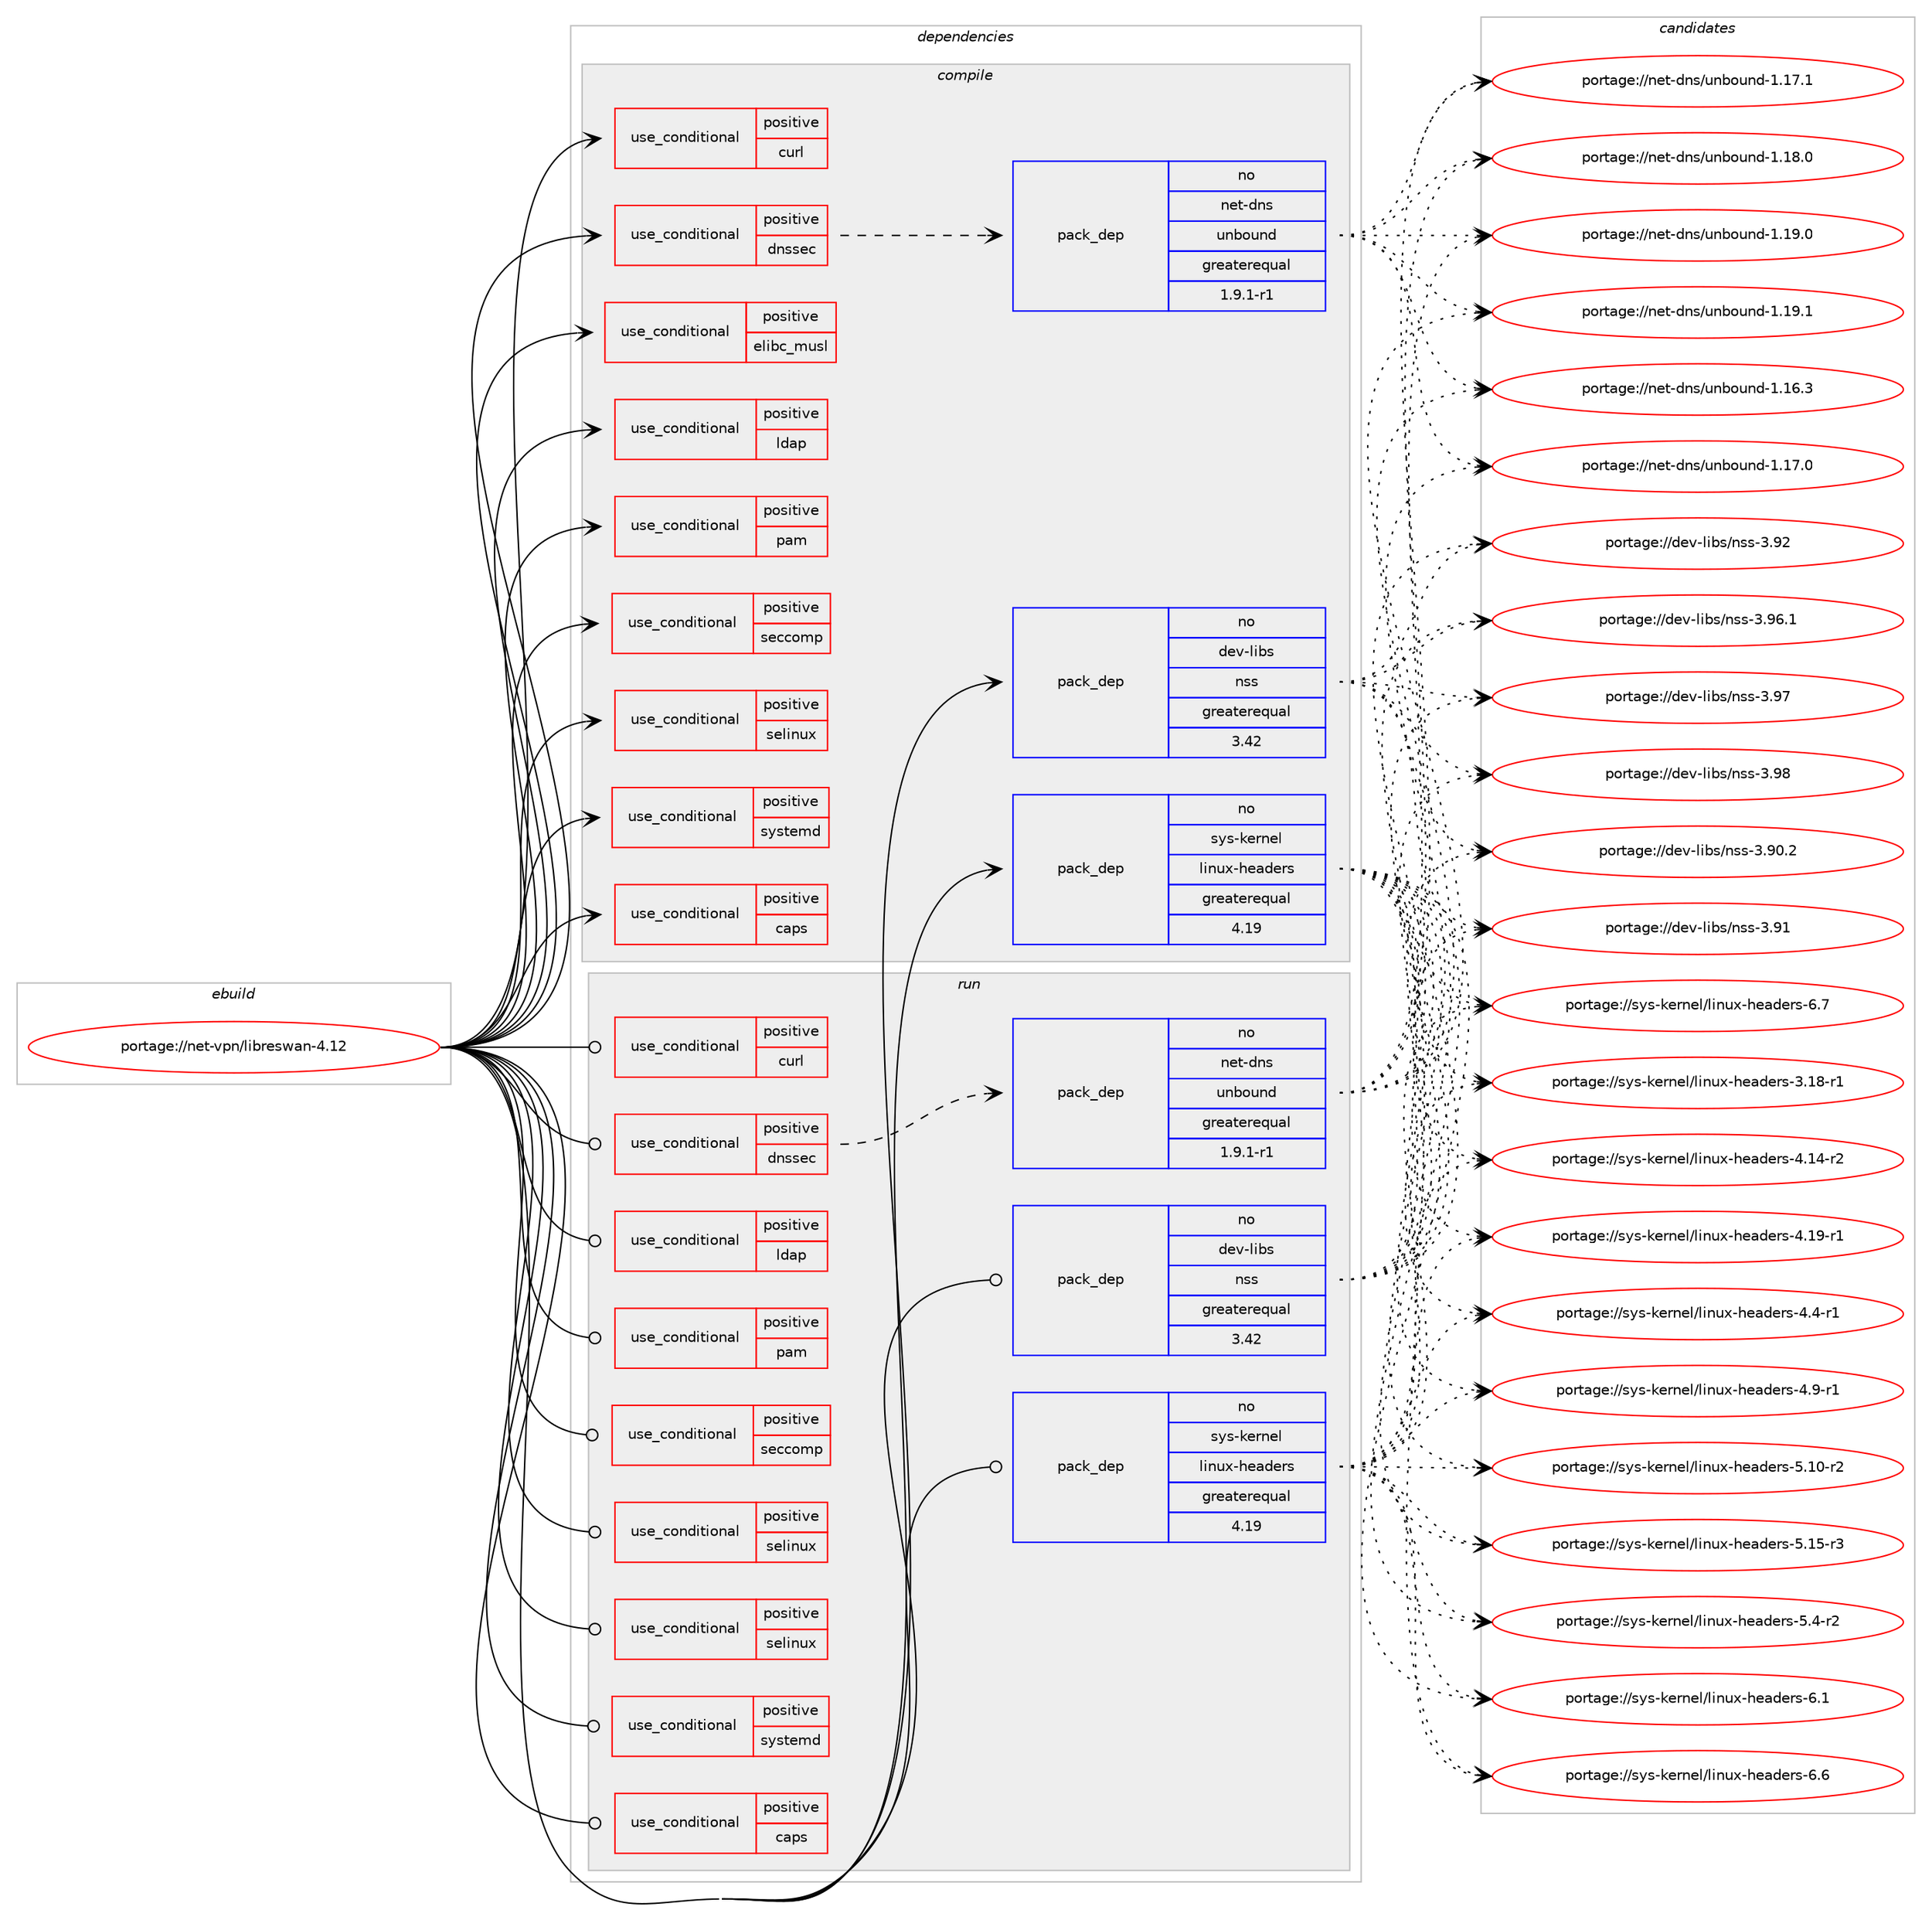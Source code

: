 digraph prolog {

# *************
# Graph options
# *************

newrank=true;
concentrate=true;
compound=true;
graph [rankdir=LR,fontname=Helvetica,fontsize=10,ranksep=1.5];#, ranksep=2.5, nodesep=0.2];
edge  [arrowhead=vee];
node  [fontname=Helvetica,fontsize=10];

# **********
# The ebuild
# **********

subgraph cluster_leftcol {
color=gray;
rank=same;
label=<<i>ebuild</i>>;
id [label="portage://net-vpn/libreswan-4.12", color=red, width=4, href="../net-vpn/libreswan-4.12.svg"];
}

# ****************
# The dependencies
# ****************

subgraph cluster_midcol {
color=gray;
label=<<i>dependencies</i>>;
subgraph cluster_compile {
fillcolor="#eeeeee";
style=filled;
label=<<i>compile</i>>;
subgraph cond7761 {
dependency11489 [label=<<TABLE BORDER="0" CELLBORDER="1" CELLSPACING="0" CELLPADDING="4"><TR><TD ROWSPAN="3" CELLPADDING="10">use_conditional</TD></TR><TR><TD>positive</TD></TR><TR><TD>caps</TD></TR></TABLE>>, shape=none, color=red];
# *** BEGIN UNKNOWN DEPENDENCY TYPE (TODO) ***
# dependency11489 -> package_dependency(portage://net-vpn/libreswan-4.12,install,no,sys-libs,libcap-ng,none,[,,],[],[])
# *** END UNKNOWN DEPENDENCY TYPE (TODO) ***

}
id:e -> dependency11489:w [weight=20,style="solid",arrowhead="vee"];
subgraph cond7762 {
dependency11490 [label=<<TABLE BORDER="0" CELLBORDER="1" CELLSPACING="0" CELLPADDING="4"><TR><TD ROWSPAN="3" CELLPADDING="10">use_conditional</TD></TR><TR><TD>positive</TD></TR><TR><TD>curl</TD></TR></TABLE>>, shape=none, color=red];
# *** BEGIN UNKNOWN DEPENDENCY TYPE (TODO) ***
# dependency11490 -> package_dependency(portage://net-vpn/libreswan-4.12,install,no,net-misc,curl,none,[,,],[],[])
# *** END UNKNOWN DEPENDENCY TYPE (TODO) ***

}
id:e -> dependency11490:w [weight=20,style="solid",arrowhead="vee"];
subgraph cond7763 {
dependency11491 [label=<<TABLE BORDER="0" CELLBORDER="1" CELLSPACING="0" CELLPADDING="4"><TR><TD ROWSPAN="3" CELLPADDING="10">use_conditional</TD></TR><TR><TD>positive</TD></TR><TR><TD>dnssec</TD></TR></TABLE>>, shape=none, color=red];
subgraph pack3611 {
dependency11492 [label=<<TABLE BORDER="0" CELLBORDER="1" CELLSPACING="0" CELLPADDING="4" WIDTH="220"><TR><TD ROWSPAN="6" CELLPADDING="30">pack_dep</TD></TR><TR><TD WIDTH="110">no</TD></TR><TR><TD>net-dns</TD></TR><TR><TD>unbound</TD></TR><TR><TD>greaterequal</TD></TR><TR><TD>1.9.1-r1</TD></TR></TABLE>>, shape=none, color=blue];
}
dependency11491:e -> dependency11492:w [weight=20,style="dashed",arrowhead="vee"];
# *** BEGIN UNKNOWN DEPENDENCY TYPE (TODO) ***
# dependency11491 -> package_dependency(portage://net-vpn/libreswan-4.12,install,no,net-libs,ldns,none,[,,],any_same_slot,[])
# *** END UNKNOWN DEPENDENCY TYPE (TODO) ***

# *** BEGIN UNKNOWN DEPENDENCY TYPE (TODO) ***
# dependency11491 -> package_dependency(portage://net-vpn/libreswan-4.12,install,no,net-dns,dnssec-root,none,[,,],[],[])
# *** END UNKNOWN DEPENDENCY TYPE (TODO) ***

}
id:e -> dependency11491:w [weight=20,style="solid",arrowhead="vee"];
subgraph cond7764 {
dependency11493 [label=<<TABLE BORDER="0" CELLBORDER="1" CELLSPACING="0" CELLPADDING="4"><TR><TD ROWSPAN="3" CELLPADDING="10">use_conditional</TD></TR><TR><TD>positive</TD></TR><TR><TD>elibc_musl</TD></TR></TABLE>>, shape=none, color=red];
# *** BEGIN UNKNOWN DEPENDENCY TYPE (TODO) ***
# dependency11493 -> package_dependency(portage://net-vpn/libreswan-4.12,install,no,sys-libs,queue-standalone,none,[,,],[],[])
# *** END UNKNOWN DEPENDENCY TYPE (TODO) ***

}
id:e -> dependency11493:w [weight=20,style="solid",arrowhead="vee"];
subgraph cond7765 {
dependency11494 [label=<<TABLE BORDER="0" CELLBORDER="1" CELLSPACING="0" CELLPADDING="4"><TR><TD ROWSPAN="3" CELLPADDING="10">use_conditional</TD></TR><TR><TD>positive</TD></TR><TR><TD>ldap</TD></TR></TABLE>>, shape=none, color=red];
# *** BEGIN UNKNOWN DEPENDENCY TYPE (TODO) ***
# dependency11494 -> package_dependency(portage://net-vpn/libreswan-4.12,install,no,net-nds,openldap,none,[,,],any_same_slot,[])
# *** END UNKNOWN DEPENDENCY TYPE (TODO) ***

}
id:e -> dependency11494:w [weight=20,style="solid",arrowhead="vee"];
subgraph cond7766 {
dependency11495 [label=<<TABLE BORDER="0" CELLBORDER="1" CELLSPACING="0" CELLPADDING="4"><TR><TD ROWSPAN="3" CELLPADDING="10">use_conditional</TD></TR><TR><TD>positive</TD></TR><TR><TD>pam</TD></TR></TABLE>>, shape=none, color=red];
# *** BEGIN UNKNOWN DEPENDENCY TYPE (TODO) ***
# dependency11495 -> package_dependency(portage://net-vpn/libreswan-4.12,install,no,sys-libs,pam,none,[,,],[],[])
# *** END UNKNOWN DEPENDENCY TYPE (TODO) ***

}
id:e -> dependency11495:w [weight=20,style="solid",arrowhead="vee"];
subgraph cond7767 {
dependency11496 [label=<<TABLE BORDER="0" CELLBORDER="1" CELLSPACING="0" CELLPADDING="4"><TR><TD ROWSPAN="3" CELLPADDING="10">use_conditional</TD></TR><TR><TD>positive</TD></TR><TR><TD>seccomp</TD></TR></TABLE>>, shape=none, color=red];
# *** BEGIN UNKNOWN DEPENDENCY TYPE (TODO) ***
# dependency11496 -> package_dependency(portage://net-vpn/libreswan-4.12,install,no,sys-libs,libseccomp,none,[,,],[],[])
# *** END UNKNOWN DEPENDENCY TYPE (TODO) ***

}
id:e -> dependency11496:w [weight=20,style="solid",arrowhead="vee"];
subgraph cond7768 {
dependency11497 [label=<<TABLE BORDER="0" CELLBORDER="1" CELLSPACING="0" CELLPADDING="4"><TR><TD ROWSPAN="3" CELLPADDING="10">use_conditional</TD></TR><TR><TD>positive</TD></TR><TR><TD>selinux</TD></TR></TABLE>>, shape=none, color=red];
# *** BEGIN UNKNOWN DEPENDENCY TYPE (TODO) ***
# dependency11497 -> package_dependency(portage://net-vpn/libreswan-4.12,install,no,sys-libs,libselinux,none,[,,],[],[])
# *** END UNKNOWN DEPENDENCY TYPE (TODO) ***

}
id:e -> dependency11497:w [weight=20,style="solid",arrowhead="vee"];
subgraph cond7769 {
dependency11498 [label=<<TABLE BORDER="0" CELLBORDER="1" CELLSPACING="0" CELLPADDING="4"><TR><TD ROWSPAN="3" CELLPADDING="10">use_conditional</TD></TR><TR><TD>positive</TD></TR><TR><TD>systemd</TD></TR></TABLE>>, shape=none, color=red];
# *** BEGIN UNKNOWN DEPENDENCY TYPE (TODO) ***
# dependency11498 -> package_dependency(portage://net-vpn/libreswan-4.12,install,no,sys-apps,systemd,none,[,,],[slot(0),equal],[])
# *** END UNKNOWN DEPENDENCY TYPE (TODO) ***

}
id:e -> dependency11498:w [weight=20,style="solid",arrowhead="vee"];
# *** BEGIN UNKNOWN DEPENDENCY TYPE (TODO) ***
# id -> package_dependency(portage://net-vpn/libreswan-4.12,install,no,dev-libs,gmp,none,[,,],[slot(0),equal],[])
# *** END UNKNOWN DEPENDENCY TYPE (TODO) ***

# *** BEGIN UNKNOWN DEPENDENCY TYPE (TODO) ***
# id -> package_dependency(portage://net-vpn/libreswan-4.12,install,no,dev-libs,libevent,none,[,,],[slot(0),equal],[])
# *** END UNKNOWN DEPENDENCY TYPE (TODO) ***

# *** BEGIN UNKNOWN DEPENDENCY TYPE (TODO) ***
# id -> package_dependency(portage://net-vpn/libreswan-4.12,install,no,dev-libs,nspr,none,[,,],[],[])
# *** END UNKNOWN DEPENDENCY TYPE (TODO) ***

subgraph pack3612 {
dependency11499 [label=<<TABLE BORDER="0" CELLBORDER="1" CELLSPACING="0" CELLPADDING="4" WIDTH="220"><TR><TD ROWSPAN="6" CELLPADDING="30">pack_dep</TD></TR><TR><TD WIDTH="110">no</TD></TR><TR><TD>dev-libs</TD></TR><TR><TD>nss</TD></TR><TR><TD>greaterequal</TD></TR><TR><TD>3.42</TD></TR></TABLE>>, shape=none, color=blue];
}
id:e -> dependency11499:w [weight=20,style="solid",arrowhead="vee"];
subgraph pack3613 {
dependency11500 [label=<<TABLE BORDER="0" CELLBORDER="1" CELLSPACING="0" CELLPADDING="4" WIDTH="220"><TR><TD ROWSPAN="6" CELLPADDING="30">pack_dep</TD></TR><TR><TD WIDTH="110">no</TD></TR><TR><TD>sys-kernel</TD></TR><TR><TD>linux-headers</TD></TR><TR><TD>greaterequal</TD></TR><TR><TD>4.19</TD></TR></TABLE>>, shape=none, color=blue];
}
id:e -> dependency11500:w [weight=20,style="solid",arrowhead="vee"];
# *** BEGIN UNKNOWN DEPENDENCY TYPE (TODO) ***
# id -> package_dependency(portage://net-vpn/libreswan-4.12,install,no,virtual,libcrypt,none,[,,],any_same_slot,[])
# *** END UNKNOWN DEPENDENCY TYPE (TODO) ***

}
subgraph cluster_compileandrun {
fillcolor="#eeeeee";
style=filled;
label=<<i>compile and run</i>>;
}
subgraph cluster_run {
fillcolor="#eeeeee";
style=filled;
label=<<i>run</i>>;
subgraph cond7770 {
dependency11501 [label=<<TABLE BORDER="0" CELLBORDER="1" CELLSPACING="0" CELLPADDING="4"><TR><TD ROWSPAN="3" CELLPADDING="10">use_conditional</TD></TR><TR><TD>positive</TD></TR><TR><TD>caps</TD></TR></TABLE>>, shape=none, color=red];
# *** BEGIN UNKNOWN DEPENDENCY TYPE (TODO) ***
# dependency11501 -> package_dependency(portage://net-vpn/libreswan-4.12,run,no,sys-libs,libcap-ng,none,[,,],[],[])
# *** END UNKNOWN DEPENDENCY TYPE (TODO) ***

}
id:e -> dependency11501:w [weight=20,style="solid",arrowhead="odot"];
subgraph cond7771 {
dependency11502 [label=<<TABLE BORDER="0" CELLBORDER="1" CELLSPACING="0" CELLPADDING="4"><TR><TD ROWSPAN="3" CELLPADDING="10">use_conditional</TD></TR><TR><TD>positive</TD></TR><TR><TD>curl</TD></TR></TABLE>>, shape=none, color=red];
# *** BEGIN UNKNOWN DEPENDENCY TYPE (TODO) ***
# dependency11502 -> package_dependency(portage://net-vpn/libreswan-4.12,run,no,net-misc,curl,none,[,,],[],[])
# *** END UNKNOWN DEPENDENCY TYPE (TODO) ***

}
id:e -> dependency11502:w [weight=20,style="solid",arrowhead="odot"];
subgraph cond7772 {
dependency11503 [label=<<TABLE BORDER="0" CELLBORDER="1" CELLSPACING="0" CELLPADDING="4"><TR><TD ROWSPAN="3" CELLPADDING="10">use_conditional</TD></TR><TR><TD>positive</TD></TR><TR><TD>dnssec</TD></TR></TABLE>>, shape=none, color=red];
subgraph pack3614 {
dependency11504 [label=<<TABLE BORDER="0" CELLBORDER="1" CELLSPACING="0" CELLPADDING="4" WIDTH="220"><TR><TD ROWSPAN="6" CELLPADDING="30">pack_dep</TD></TR><TR><TD WIDTH="110">no</TD></TR><TR><TD>net-dns</TD></TR><TR><TD>unbound</TD></TR><TR><TD>greaterequal</TD></TR><TR><TD>1.9.1-r1</TD></TR></TABLE>>, shape=none, color=blue];
}
dependency11503:e -> dependency11504:w [weight=20,style="dashed",arrowhead="vee"];
# *** BEGIN UNKNOWN DEPENDENCY TYPE (TODO) ***
# dependency11503 -> package_dependency(portage://net-vpn/libreswan-4.12,run,no,net-libs,ldns,none,[,,],any_same_slot,[])
# *** END UNKNOWN DEPENDENCY TYPE (TODO) ***

# *** BEGIN UNKNOWN DEPENDENCY TYPE (TODO) ***
# dependency11503 -> package_dependency(portage://net-vpn/libreswan-4.12,run,no,net-dns,dnssec-root,none,[,,],[],[])
# *** END UNKNOWN DEPENDENCY TYPE (TODO) ***

}
id:e -> dependency11503:w [weight=20,style="solid",arrowhead="odot"];
subgraph cond7773 {
dependency11505 [label=<<TABLE BORDER="0" CELLBORDER="1" CELLSPACING="0" CELLPADDING="4"><TR><TD ROWSPAN="3" CELLPADDING="10">use_conditional</TD></TR><TR><TD>positive</TD></TR><TR><TD>ldap</TD></TR></TABLE>>, shape=none, color=red];
# *** BEGIN UNKNOWN DEPENDENCY TYPE (TODO) ***
# dependency11505 -> package_dependency(portage://net-vpn/libreswan-4.12,run,no,net-nds,openldap,none,[,,],any_same_slot,[])
# *** END UNKNOWN DEPENDENCY TYPE (TODO) ***

}
id:e -> dependency11505:w [weight=20,style="solid",arrowhead="odot"];
subgraph cond7774 {
dependency11506 [label=<<TABLE BORDER="0" CELLBORDER="1" CELLSPACING="0" CELLPADDING="4"><TR><TD ROWSPAN="3" CELLPADDING="10">use_conditional</TD></TR><TR><TD>positive</TD></TR><TR><TD>pam</TD></TR></TABLE>>, shape=none, color=red];
# *** BEGIN UNKNOWN DEPENDENCY TYPE (TODO) ***
# dependency11506 -> package_dependency(portage://net-vpn/libreswan-4.12,run,no,sys-libs,pam,none,[,,],[],[])
# *** END UNKNOWN DEPENDENCY TYPE (TODO) ***

}
id:e -> dependency11506:w [weight=20,style="solid",arrowhead="odot"];
subgraph cond7775 {
dependency11507 [label=<<TABLE BORDER="0" CELLBORDER="1" CELLSPACING="0" CELLPADDING="4"><TR><TD ROWSPAN="3" CELLPADDING="10">use_conditional</TD></TR><TR><TD>positive</TD></TR><TR><TD>seccomp</TD></TR></TABLE>>, shape=none, color=red];
# *** BEGIN UNKNOWN DEPENDENCY TYPE (TODO) ***
# dependency11507 -> package_dependency(portage://net-vpn/libreswan-4.12,run,no,sys-libs,libseccomp,none,[,,],[],[])
# *** END UNKNOWN DEPENDENCY TYPE (TODO) ***

}
id:e -> dependency11507:w [weight=20,style="solid",arrowhead="odot"];
subgraph cond7776 {
dependency11508 [label=<<TABLE BORDER="0" CELLBORDER="1" CELLSPACING="0" CELLPADDING="4"><TR><TD ROWSPAN="3" CELLPADDING="10">use_conditional</TD></TR><TR><TD>positive</TD></TR><TR><TD>selinux</TD></TR></TABLE>>, shape=none, color=red];
# *** BEGIN UNKNOWN DEPENDENCY TYPE (TODO) ***
# dependency11508 -> package_dependency(portage://net-vpn/libreswan-4.12,run,no,sec-policy,selinux-ipsec,none,[,,],[],[])
# *** END UNKNOWN DEPENDENCY TYPE (TODO) ***

}
id:e -> dependency11508:w [weight=20,style="solid",arrowhead="odot"];
subgraph cond7777 {
dependency11509 [label=<<TABLE BORDER="0" CELLBORDER="1" CELLSPACING="0" CELLPADDING="4"><TR><TD ROWSPAN="3" CELLPADDING="10">use_conditional</TD></TR><TR><TD>positive</TD></TR><TR><TD>selinux</TD></TR></TABLE>>, shape=none, color=red];
# *** BEGIN UNKNOWN DEPENDENCY TYPE (TODO) ***
# dependency11509 -> package_dependency(portage://net-vpn/libreswan-4.12,run,no,sys-libs,libselinux,none,[,,],[],[])
# *** END UNKNOWN DEPENDENCY TYPE (TODO) ***

}
id:e -> dependency11509:w [weight=20,style="solid",arrowhead="odot"];
subgraph cond7778 {
dependency11510 [label=<<TABLE BORDER="0" CELLBORDER="1" CELLSPACING="0" CELLPADDING="4"><TR><TD ROWSPAN="3" CELLPADDING="10">use_conditional</TD></TR><TR><TD>positive</TD></TR><TR><TD>systemd</TD></TR></TABLE>>, shape=none, color=red];
# *** BEGIN UNKNOWN DEPENDENCY TYPE (TODO) ***
# dependency11510 -> package_dependency(portage://net-vpn/libreswan-4.12,run,no,sys-apps,systemd,none,[,,],[slot(0),equal],[])
# *** END UNKNOWN DEPENDENCY TYPE (TODO) ***

}
id:e -> dependency11510:w [weight=20,style="solid",arrowhead="odot"];
# *** BEGIN UNKNOWN DEPENDENCY TYPE (TODO) ***
# id -> package_dependency(portage://net-vpn/libreswan-4.12,run,no,dev-libs,gmp,none,[,,],[slot(0),equal],[])
# *** END UNKNOWN DEPENDENCY TYPE (TODO) ***

# *** BEGIN UNKNOWN DEPENDENCY TYPE (TODO) ***
# id -> package_dependency(portage://net-vpn/libreswan-4.12,run,no,dev-libs,libevent,none,[,,],[slot(0),equal],[])
# *** END UNKNOWN DEPENDENCY TYPE (TODO) ***

# *** BEGIN UNKNOWN DEPENDENCY TYPE (TODO) ***
# id -> package_dependency(portage://net-vpn/libreswan-4.12,run,no,dev-libs,nspr,none,[,,],[],[])
# *** END UNKNOWN DEPENDENCY TYPE (TODO) ***

subgraph pack3615 {
dependency11511 [label=<<TABLE BORDER="0" CELLBORDER="1" CELLSPACING="0" CELLPADDING="4" WIDTH="220"><TR><TD ROWSPAN="6" CELLPADDING="30">pack_dep</TD></TR><TR><TD WIDTH="110">no</TD></TR><TR><TD>dev-libs</TD></TR><TR><TD>nss</TD></TR><TR><TD>greaterequal</TD></TR><TR><TD>3.42</TD></TR></TABLE>>, shape=none, color=blue];
}
id:e -> dependency11511:w [weight=20,style="solid",arrowhead="odot"];
# *** BEGIN UNKNOWN DEPENDENCY TYPE (TODO) ***
# id -> package_dependency(portage://net-vpn/libreswan-4.12,run,no,dev-libs,nss,none,[,,],[],[use(enable(utils),positive)])
# *** END UNKNOWN DEPENDENCY TYPE (TODO) ***

# *** BEGIN UNKNOWN DEPENDENCY TYPE (TODO) ***
# id -> package_dependency(portage://net-vpn/libreswan-4.12,run,no,sys-apps,iproute2,none,[,,],[],[])
# *** END UNKNOWN DEPENDENCY TYPE (TODO) ***

subgraph pack3616 {
dependency11512 [label=<<TABLE BORDER="0" CELLBORDER="1" CELLSPACING="0" CELLPADDING="4" WIDTH="220"><TR><TD ROWSPAN="6" CELLPADDING="30">pack_dep</TD></TR><TR><TD WIDTH="110">no</TD></TR><TR><TD>sys-kernel</TD></TR><TR><TD>linux-headers</TD></TR><TR><TD>greaterequal</TD></TR><TR><TD>4.19</TD></TR></TABLE>>, shape=none, color=blue];
}
id:e -> dependency11512:w [weight=20,style="solid",arrowhead="odot"];
# *** BEGIN UNKNOWN DEPENDENCY TYPE (TODO) ***
# id -> package_dependency(portage://net-vpn/libreswan-4.12,run,no,virtual,libcrypt,none,[,,],any_same_slot,[])
# *** END UNKNOWN DEPENDENCY TYPE (TODO) ***

# *** BEGIN UNKNOWN DEPENDENCY TYPE (TODO) ***
# id -> package_dependency(portage://net-vpn/libreswan-4.12,run,no,virtual,tmpfiles,none,[,,],[],[])
# *** END UNKNOWN DEPENDENCY TYPE (TODO) ***

# *** BEGIN UNKNOWN DEPENDENCY TYPE (TODO) ***
# id -> package_dependency(portage://net-vpn/libreswan-4.12,run,weak,net-vpn,strongswan,none,[,,],[],[])
# *** END UNKNOWN DEPENDENCY TYPE (TODO) ***

}
}

# **************
# The candidates
# **************

subgraph cluster_choices {
rank=same;
color=gray;
label=<<i>candidates</i>>;

subgraph choice3611 {
color=black;
nodesep=1;
choice11010111645100110115471171109811111711010045494649544651 [label="portage://net-dns/unbound-1.16.3", color=red, width=4,href="../net-dns/unbound-1.16.3.svg"];
choice11010111645100110115471171109811111711010045494649554648 [label="portage://net-dns/unbound-1.17.0", color=red, width=4,href="../net-dns/unbound-1.17.0.svg"];
choice11010111645100110115471171109811111711010045494649554649 [label="portage://net-dns/unbound-1.17.1", color=red, width=4,href="../net-dns/unbound-1.17.1.svg"];
choice11010111645100110115471171109811111711010045494649564648 [label="portage://net-dns/unbound-1.18.0", color=red, width=4,href="../net-dns/unbound-1.18.0.svg"];
choice11010111645100110115471171109811111711010045494649574648 [label="portage://net-dns/unbound-1.19.0", color=red, width=4,href="../net-dns/unbound-1.19.0.svg"];
choice11010111645100110115471171109811111711010045494649574649 [label="portage://net-dns/unbound-1.19.1", color=red, width=4,href="../net-dns/unbound-1.19.1.svg"];
dependency11492:e -> choice11010111645100110115471171109811111711010045494649544651:w [style=dotted,weight="100"];
dependency11492:e -> choice11010111645100110115471171109811111711010045494649554648:w [style=dotted,weight="100"];
dependency11492:e -> choice11010111645100110115471171109811111711010045494649554649:w [style=dotted,weight="100"];
dependency11492:e -> choice11010111645100110115471171109811111711010045494649564648:w [style=dotted,weight="100"];
dependency11492:e -> choice11010111645100110115471171109811111711010045494649574648:w [style=dotted,weight="100"];
dependency11492:e -> choice11010111645100110115471171109811111711010045494649574649:w [style=dotted,weight="100"];
}
subgraph choice3612 {
color=black;
nodesep=1;
choice10010111845108105981154711011511545514657484650 [label="portage://dev-libs/nss-3.90.2", color=red, width=4,href="../dev-libs/nss-3.90.2.svg"];
choice1001011184510810598115471101151154551465749 [label="portage://dev-libs/nss-3.91", color=red, width=4,href="../dev-libs/nss-3.91.svg"];
choice1001011184510810598115471101151154551465750 [label="portage://dev-libs/nss-3.92", color=red, width=4,href="../dev-libs/nss-3.92.svg"];
choice10010111845108105981154711011511545514657544649 [label="portage://dev-libs/nss-3.96.1", color=red, width=4,href="../dev-libs/nss-3.96.1.svg"];
choice1001011184510810598115471101151154551465755 [label="portage://dev-libs/nss-3.97", color=red, width=4,href="../dev-libs/nss-3.97.svg"];
choice1001011184510810598115471101151154551465756 [label="portage://dev-libs/nss-3.98", color=red, width=4,href="../dev-libs/nss-3.98.svg"];
dependency11499:e -> choice10010111845108105981154711011511545514657484650:w [style=dotted,weight="100"];
dependency11499:e -> choice1001011184510810598115471101151154551465749:w [style=dotted,weight="100"];
dependency11499:e -> choice1001011184510810598115471101151154551465750:w [style=dotted,weight="100"];
dependency11499:e -> choice10010111845108105981154711011511545514657544649:w [style=dotted,weight="100"];
dependency11499:e -> choice1001011184510810598115471101151154551465755:w [style=dotted,weight="100"];
dependency11499:e -> choice1001011184510810598115471101151154551465756:w [style=dotted,weight="100"];
}
subgraph choice3613 {
color=black;
nodesep=1;
choice1151211154510710111411010110847108105110117120451041019710010111411545514649564511449 [label="portage://sys-kernel/linux-headers-3.18-r1", color=red, width=4,href="../sys-kernel/linux-headers-3.18-r1.svg"];
choice1151211154510710111411010110847108105110117120451041019710010111411545524649524511450 [label="portage://sys-kernel/linux-headers-4.14-r2", color=red, width=4,href="../sys-kernel/linux-headers-4.14-r2.svg"];
choice1151211154510710111411010110847108105110117120451041019710010111411545524649574511449 [label="portage://sys-kernel/linux-headers-4.19-r1", color=red, width=4,href="../sys-kernel/linux-headers-4.19-r1.svg"];
choice11512111545107101114110101108471081051101171204510410197100101114115455246524511449 [label="portage://sys-kernel/linux-headers-4.4-r1", color=red, width=4,href="../sys-kernel/linux-headers-4.4-r1.svg"];
choice11512111545107101114110101108471081051101171204510410197100101114115455246574511449 [label="portage://sys-kernel/linux-headers-4.9-r1", color=red, width=4,href="../sys-kernel/linux-headers-4.9-r1.svg"];
choice1151211154510710111411010110847108105110117120451041019710010111411545534649484511450 [label="portage://sys-kernel/linux-headers-5.10-r2", color=red, width=4,href="../sys-kernel/linux-headers-5.10-r2.svg"];
choice1151211154510710111411010110847108105110117120451041019710010111411545534649534511451 [label="portage://sys-kernel/linux-headers-5.15-r3", color=red, width=4,href="../sys-kernel/linux-headers-5.15-r3.svg"];
choice11512111545107101114110101108471081051101171204510410197100101114115455346524511450 [label="portage://sys-kernel/linux-headers-5.4-r2", color=red, width=4,href="../sys-kernel/linux-headers-5.4-r2.svg"];
choice1151211154510710111411010110847108105110117120451041019710010111411545544649 [label="portage://sys-kernel/linux-headers-6.1", color=red, width=4,href="../sys-kernel/linux-headers-6.1.svg"];
choice1151211154510710111411010110847108105110117120451041019710010111411545544654 [label="portage://sys-kernel/linux-headers-6.6", color=red, width=4,href="../sys-kernel/linux-headers-6.6.svg"];
choice1151211154510710111411010110847108105110117120451041019710010111411545544655 [label="portage://sys-kernel/linux-headers-6.7", color=red, width=4,href="../sys-kernel/linux-headers-6.7.svg"];
dependency11500:e -> choice1151211154510710111411010110847108105110117120451041019710010111411545514649564511449:w [style=dotted,weight="100"];
dependency11500:e -> choice1151211154510710111411010110847108105110117120451041019710010111411545524649524511450:w [style=dotted,weight="100"];
dependency11500:e -> choice1151211154510710111411010110847108105110117120451041019710010111411545524649574511449:w [style=dotted,weight="100"];
dependency11500:e -> choice11512111545107101114110101108471081051101171204510410197100101114115455246524511449:w [style=dotted,weight="100"];
dependency11500:e -> choice11512111545107101114110101108471081051101171204510410197100101114115455246574511449:w [style=dotted,weight="100"];
dependency11500:e -> choice1151211154510710111411010110847108105110117120451041019710010111411545534649484511450:w [style=dotted,weight="100"];
dependency11500:e -> choice1151211154510710111411010110847108105110117120451041019710010111411545534649534511451:w [style=dotted,weight="100"];
dependency11500:e -> choice11512111545107101114110101108471081051101171204510410197100101114115455346524511450:w [style=dotted,weight="100"];
dependency11500:e -> choice1151211154510710111411010110847108105110117120451041019710010111411545544649:w [style=dotted,weight="100"];
dependency11500:e -> choice1151211154510710111411010110847108105110117120451041019710010111411545544654:w [style=dotted,weight="100"];
dependency11500:e -> choice1151211154510710111411010110847108105110117120451041019710010111411545544655:w [style=dotted,weight="100"];
}
subgraph choice3614 {
color=black;
nodesep=1;
choice11010111645100110115471171109811111711010045494649544651 [label="portage://net-dns/unbound-1.16.3", color=red, width=4,href="../net-dns/unbound-1.16.3.svg"];
choice11010111645100110115471171109811111711010045494649554648 [label="portage://net-dns/unbound-1.17.0", color=red, width=4,href="../net-dns/unbound-1.17.0.svg"];
choice11010111645100110115471171109811111711010045494649554649 [label="portage://net-dns/unbound-1.17.1", color=red, width=4,href="../net-dns/unbound-1.17.1.svg"];
choice11010111645100110115471171109811111711010045494649564648 [label="portage://net-dns/unbound-1.18.0", color=red, width=4,href="../net-dns/unbound-1.18.0.svg"];
choice11010111645100110115471171109811111711010045494649574648 [label="portage://net-dns/unbound-1.19.0", color=red, width=4,href="../net-dns/unbound-1.19.0.svg"];
choice11010111645100110115471171109811111711010045494649574649 [label="portage://net-dns/unbound-1.19.1", color=red, width=4,href="../net-dns/unbound-1.19.1.svg"];
dependency11504:e -> choice11010111645100110115471171109811111711010045494649544651:w [style=dotted,weight="100"];
dependency11504:e -> choice11010111645100110115471171109811111711010045494649554648:w [style=dotted,weight="100"];
dependency11504:e -> choice11010111645100110115471171109811111711010045494649554649:w [style=dotted,weight="100"];
dependency11504:e -> choice11010111645100110115471171109811111711010045494649564648:w [style=dotted,weight="100"];
dependency11504:e -> choice11010111645100110115471171109811111711010045494649574648:w [style=dotted,weight="100"];
dependency11504:e -> choice11010111645100110115471171109811111711010045494649574649:w [style=dotted,weight="100"];
}
subgraph choice3615 {
color=black;
nodesep=1;
choice10010111845108105981154711011511545514657484650 [label="portage://dev-libs/nss-3.90.2", color=red, width=4,href="../dev-libs/nss-3.90.2.svg"];
choice1001011184510810598115471101151154551465749 [label="portage://dev-libs/nss-3.91", color=red, width=4,href="../dev-libs/nss-3.91.svg"];
choice1001011184510810598115471101151154551465750 [label="portage://dev-libs/nss-3.92", color=red, width=4,href="../dev-libs/nss-3.92.svg"];
choice10010111845108105981154711011511545514657544649 [label="portage://dev-libs/nss-3.96.1", color=red, width=4,href="../dev-libs/nss-3.96.1.svg"];
choice1001011184510810598115471101151154551465755 [label="portage://dev-libs/nss-3.97", color=red, width=4,href="../dev-libs/nss-3.97.svg"];
choice1001011184510810598115471101151154551465756 [label="portage://dev-libs/nss-3.98", color=red, width=4,href="../dev-libs/nss-3.98.svg"];
dependency11511:e -> choice10010111845108105981154711011511545514657484650:w [style=dotted,weight="100"];
dependency11511:e -> choice1001011184510810598115471101151154551465749:w [style=dotted,weight="100"];
dependency11511:e -> choice1001011184510810598115471101151154551465750:w [style=dotted,weight="100"];
dependency11511:e -> choice10010111845108105981154711011511545514657544649:w [style=dotted,weight="100"];
dependency11511:e -> choice1001011184510810598115471101151154551465755:w [style=dotted,weight="100"];
dependency11511:e -> choice1001011184510810598115471101151154551465756:w [style=dotted,weight="100"];
}
subgraph choice3616 {
color=black;
nodesep=1;
choice1151211154510710111411010110847108105110117120451041019710010111411545514649564511449 [label="portage://sys-kernel/linux-headers-3.18-r1", color=red, width=4,href="../sys-kernel/linux-headers-3.18-r1.svg"];
choice1151211154510710111411010110847108105110117120451041019710010111411545524649524511450 [label="portage://sys-kernel/linux-headers-4.14-r2", color=red, width=4,href="../sys-kernel/linux-headers-4.14-r2.svg"];
choice1151211154510710111411010110847108105110117120451041019710010111411545524649574511449 [label="portage://sys-kernel/linux-headers-4.19-r1", color=red, width=4,href="../sys-kernel/linux-headers-4.19-r1.svg"];
choice11512111545107101114110101108471081051101171204510410197100101114115455246524511449 [label="portage://sys-kernel/linux-headers-4.4-r1", color=red, width=4,href="../sys-kernel/linux-headers-4.4-r1.svg"];
choice11512111545107101114110101108471081051101171204510410197100101114115455246574511449 [label="portage://sys-kernel/linux-headers-4.9-r1", color=red, width=4,href="../sys-kernel/linux-headers-4.9-r1.svg"];
choice1151211154510710111411010110847108105110117120451041019710010111411545534649484511450 [label="portage://sys-kernel/linux-headers-5.10-r2", color=red, width=4,href="../sys-kernel/linux-headers-5.10-r2.svg"];
choice1151211154510710111411010110847108105110117120451041019710010111411545534649534511451 [label="portage://sys-kernel/linux-headers-5.15-r3", color=red, width=4,href="../sys-kernel/linux-headers-5.15-r3.svg"];
choice11512111545107101114110101108471081051101171204510410197100101114115455346524511450 [label="portage://sys-kernel/linux-headers-5.4-r2", color=red, width=4,href="../sys-kernel/linux-headers-5.4-r2.svg"];
choice1151211154510710111411010110847108105110117120451041019710010111411545544649 [label="portage://sys-kernel/linux-headers-6.1", color=red, width=4,href="../sys-kernel/linux-headers-6.1.svg"];
choice1151211154510710111411010110847108105110117120451041019710010111411545544654 [label="portage://sys-kernel/linux-headers-6.6", color=red, width=4,href="../sys-kernel/linux-headers-6.6.svg"];
choice1151211154510710111411010110847108105110117120451041019710010111411545544655 [label="portage://sys-kernel/linux-headers-6.7", color=red, width=4,href="../sys-kernel/linux-headers-6.7.svg"];
dependency11512:e -> choice1151211154510710111411010110847108105110117120451041019710010111411545514649564511449:w [style=dotted,weight="100"];
dependency11512:e -> choice1151211154510710111411010110847108105110117120451041019710010111411545524649524511450:w [style=dotted,weight="100"];
dependency11512:e -> choice1151211154510710111411010110847108105110117120451041019710010111411545524649574511449:w [style=dotted,weight="100"];
dependency11512:e -> choice11512111545107101114110101108471081051101171204510410197100101114115455246524511449:w [style=dotted,weight="100"];
dependency11512:e -> choice11512111545107101114110101108471081051101171204510410197100101114115455246574511449:w [style=dotted,weight="100"];
dependency11512:e -> choice1151211154510710111411010110847108105110117120451041019710010111411545534649484511450:w [style=dotted,weight="100"];
dependency11512:e -> choice1151211154510710111411010110847108105110117120451041019710010111411545534649534511451:w [style=dotted,weight="100"];
dependency11512:e -> choice11512111545107101114110101108471081051101171204510410197100101114115455346524511450:w [style=dotted,weight="100"];
dependency11512:e -> choice1151211154510710111411010110847108105110117120451041019710010111411545544649:w [style=dotted,weight="100"];
dependency11512:e -> choice1151211154510710111411010110847108105110117120451041019710010111411545544654:w [style=dotted,weight="100"];
dependency11512:e -> choice1151211154510710111411010110847108105110117120451041019710010111411545544655:w [style=dotted,weight="100"];
}
}

}
